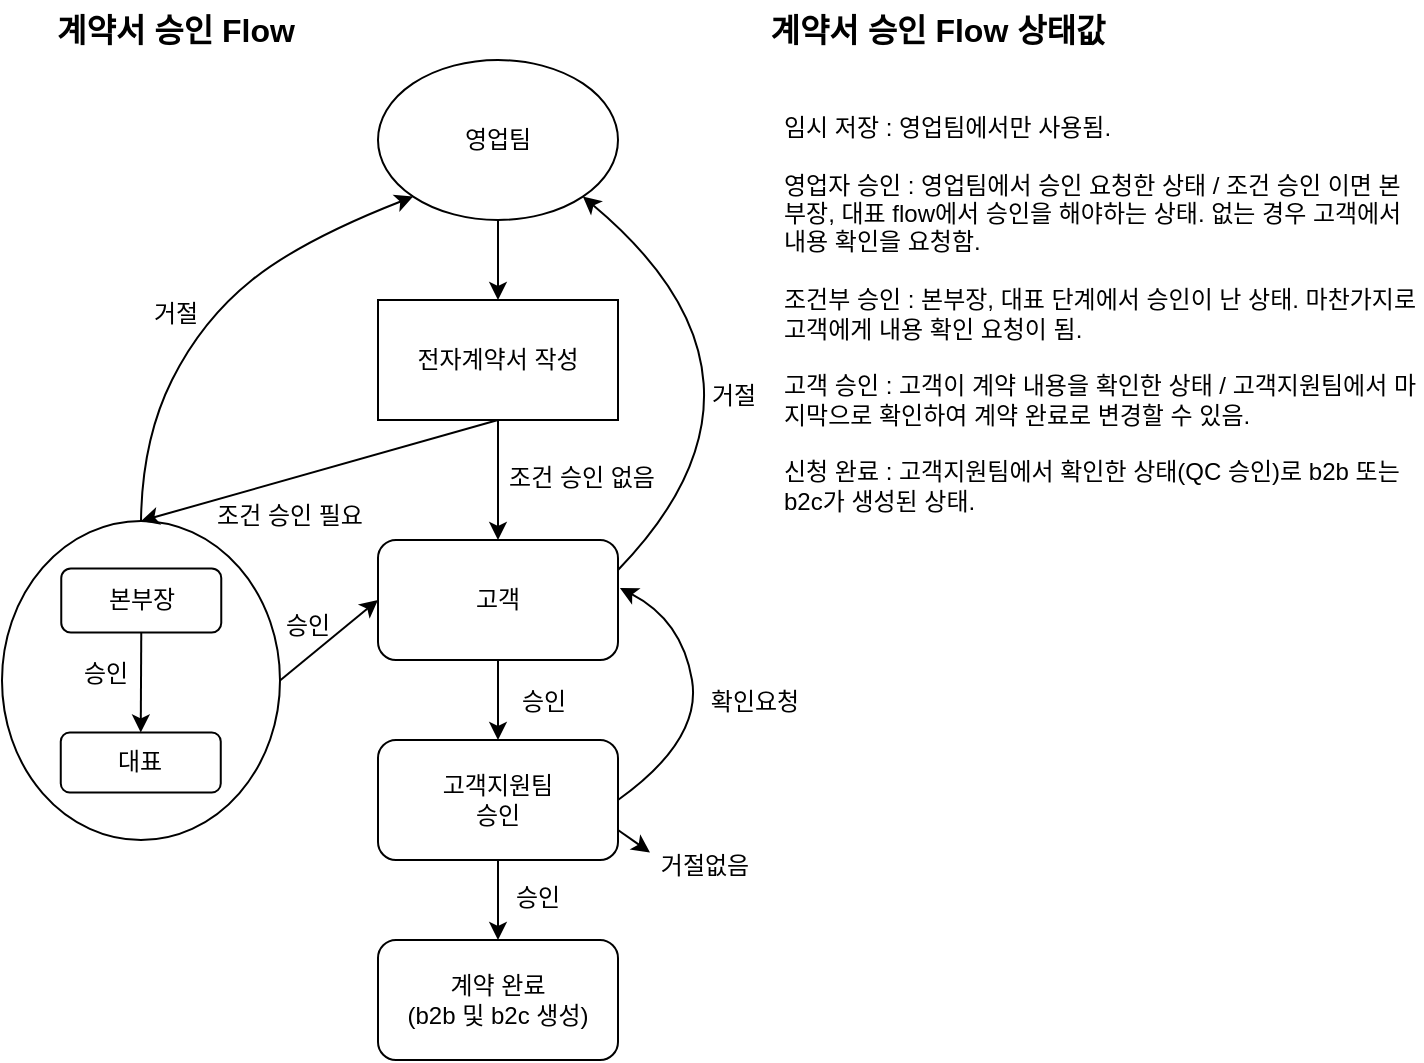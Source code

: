 <mxfile version="13.7.9" type="github">
  <diagram id="d6fL0c8MtKtCZylyciFx" name="Page-1">
    <mxGraphModel dx="946" dy="510" grid="1" gridSize="10" guides="1" tooltips="1" connect="1" arrows="1" fold="1" page="1" pageScale="1" pageWidth="827" pageHeight="1169" math="0" shadow="0">
      <root>
        <mxCell id="0" />
        <mxCell id="1" parent="0" />
        <mxCell id="4hsJ4999k-jfnIjJFVoq-14" value="" style="ellipse;whiteSpace=wrap;html=1;gradientColor=#ffffff;fillColor=none;verticalAlign=bottom;" vertex="1" parent="1">
          <mxGeometry x="90" y="290.5" width="139" height="159.5" as="geometry" />
        </mxCell>
        <mxCell id="NO5nKOySht2xLh2tTlxy-17" value="전자계약서 작성" style="rounded=0;whiteSpace=wrap;html=1;" parent="1" vertex="1">
          <mxGeometry x="278" y="180" width="120" height="60" as="geometry" />
        </mxCell>
        <mxCell id="NO5nKOySht2xLh2tTlxy-18" value="영업팀" style="ellipse;whiteSpace=wrap;html=1;" parent="1" vertex="1">
          <mxGeometry x="278" y="60" width="120" height="80" as="geometry" />
        </mxCell>
        <mxCell id="NO5nKOySht2xLh2tTlxy-19" value="" style="endArrow=classic;html=1;entryX=0.5;entryY=0;entryDx=0;entryDy=0;exitX=0.5;exitY=1;exitDx=0;exitDy=0;" parent="1" source="NO5nKOySht2xLh2tTlxy-18" target="NO5nKOySht2xLh2tTlxy-17" edge="1">
          <mxGeometry width="50" height="50" relative="1" as="geometry">
            <mxPoint x="314" y="240" as="sourcePoint" />
            <mxPoint x="364" y="190" as="targetPoint" />
          </mxGeometry>
        </mxCell>
        <mxCell id="NO5nKOySht2xLh2tTlxy-20" value="본부장" style="rounded=1;whiteSpace=wrap;html=1;" parent="1" vertex="1">
          <mxGeometry x="119.63" y="314.25" width="80" height="32" as="geometry" />
        </mxCell>
        <mxCell id="NO5nKOySht2xLh2tTlxy-21" value="고객" style="rounded=1;whiteSpace=wrap;html=1;" parent="1" vertex="1">
          <mxGeometry x="278" y="300" width="120" height="60" as="geometry" />
        </mxCell>
        <mxCell id="NO5nKOySht2xLh2tTlxy-22" value="" style="endArrow=classic;html=1;exitX=0.5;exitY=1;exitDx=0;exitDy=0;entryX=0.5;entryY=0;entryDx=0;entryDy=0;" parent="1" source="NO5nKOySht2xLh2tTlxy-17" target="4hsJ4999k-jfnIjJFVoq-14" edge="1">
          <mxGeometry width="50" height="50" relative="1" as="geometry">
            <mxPoint x="124" y="280" as="sourcePoint" />
            <mxPoint x="174" y="230" as="targetPoint" />
          </mxGeometry>
        </mxCell>
        <mxCell id="NO5nKOySht2xLh2tTlxy-23" value="" style="endArrow=classic;html=1;exitX=0.5;exitY=1;exitDx=0;exitDy=0;entryX=0.5;entryY=0;entryDx=0;entryDy=0;" parent="1" source="NO5nKOySht2xLh2tTlxy-17" target="NO5nKOySht2xLh2tTlxy-21" edge="1">
          <mxGeometry width="50" height="50" relative="1" as="geometry">
            <mxPoint x="348" y="250" as="sourcePoint" />
            <mxPoint x="228" y="300" as="targetPoint" />
          </mxGeometry>
        </mxCell>
        <mxCell id="NO5nKOySht2xLh2tTlxy-24" value="조건 승인 필요" style="text;html=1;strokeColor=none;fillColor=none;align=center;verticalAlign=middle;whiteSpace=wrap;rounded=0;" parent="1" vertex="1">
          <mxGeometry x="193.75" y="276" width="79.75" height="24" as="geometry" />
        </mxCell>
        <mxCell id="NO5nKOySht2xLh2tTlxy-25" value="" style="endArrow=classic;html=1;entryX=0;entryY=0.5;entryDx=0;entryDy=0;exitX=1;exitY=0.5;exitDx=0;exitDy=0;" parent="1" source="4hsJ4999k-jfnIjJFVoq-14" target="NO5nKOySht2xLh2tTlxy-21" edge="1">
          <mxGeometry width="50" height="50" relative="1" as="geometry">
            <mxPoint x="104" y="450" as="sourcePoint" />
            <mxPoint x="154" y="400" as="targetPoint" />
          </mxGeometry>
        </mxCell>
        <mxCell id="NO5nKOySht2xLh2tTlxy-26" value="고객지원팀&lt;br&gt;승인" style="rounded=1;whiteSpace=wrap;html=1;" parent="1" vertex="1">
          <mxGeometry x="278" y="400" width="120" height="60" as="geometry" />
        </mxCell>
        <mxCell id="NO5nKOySht2xLh2tTlxy-27" value="" style="endArrow=classic;html=1;exitX=0.5;exitY=1;exitDx=0;exitDy=0;entryX=0.5;entryY=0;entryDx=0;entryDy=0;" parent="1" source="NO5nKOySht2xLh2tTlxy-21" target="NO5nKOySht2xLh2tTlxy-26" edge="1">
          <mxGeometry width="50" height="50" relative="1" as="geometry">
            <mxPoint x="348" y="250" as="sourcePoint" />
            <mxPoint x="348" y="310" as="targetPoint" />
          </mxGeometry>
        </mxCell>
        <mxCell id="NO5nKOySht2xLh2tTlxy-28" value="계약 완료&lt;br&gt;(b2b 및 b2c 생성)" style="rounded=1;whiteSpace=wrap;html=1;" parent="1" vertex="1">
          <mxGeometry x="278" y="500" width="120" height="60" as="geometry" />
        </mxCell>
        <mxCell id="NO5nKOySht2xLh2tTlxy-29" value="" style="endArrow=classic;html=1;entryX=0.5;entryY=0;entryDx=0;entryDy=0;exitX=0.5;exitY=1;exitDx=0;exitDy=0;" parent="1" source="NO5nKOySht2xLh2tTlxy-26" target="NO5nKOySht2xLh2tTlxy-28" edge="1">
          <mxGeometry width="50" height="50" relative="1" as="geometry">
            <mxPoint x="54" y="480" as="sourcePoint" />
            <mxPoint x="104" y="430" as="targetPoint" />
          </mxGeometry>
        </mxCell>
        <mxCell id="NO5nKOySht2xLh2tTlxy-30" value="조건 승인 없음" style="text;html=1;strokeColor=none;fillColor=none;align=center;verticalAlign=middle;whiteSpace=wrap;rounded=0;" parent="1" vertex="1">
          <mxGeometry x="335" y="254" width="90" height="30" as="geometry" />
        </mxCell>
        <mxCell id="NO5nKOySht2xLh2tTlxy-31" value="승인&lt;span style=&quot;color: rgba(0 , 0 , 0 , 0) ; font-family: monospace ; font-size: 0px&quot;&gt;%3CmxGraphModel%3E%3Croot%3E%3CmxCell%20id%3D%220%22%2F%3E%3CmxCell%20id%3D%221%22%20parent%3D%220%22%2F%3E%3CmxCell%20id%3D%222%22%20value%3D%22%EC%A1%B0%EA%B1%B4%20%EC%8A%B9%EC%9D%B8%20%EC%97%86%EC%9D%8C%22%20style%3D%22text%3Bhtml%3D1%3BstrokeColor%3Dnone%3BfillColor%3Dnone%3Balign%3Dcenter%3BverticalAlign%3Dmiddle%3BwhiteSpace%3Dwrap%3Brounded%3D0%3B%22%20vertex%3D%221%22%20parent%3D%221%22%3E%3CmxGeometry%20x%3D%22411%22%20y%3D%22184%22%20width%3D%2290%22%20height%3D%2230%22%20as%3D%22geometry%22%2F%3E%3C%2FmxCell%3E%3C%2Froot%3E%3C%2FmxGraphModel%3E&lt;/span&gt;" style="text;html=1;strokeColor=none;fillColor=none;align=center;verticalAlign=middle;whiteSpace=wrap;rounded=0;" parent="1" vertex="1">
          <mxGeometry x="338" y="368" width="46" height="25" as="geometry" />
        </mxCell>
        <mxCell id="NO5nKOySht2xLh2tTlxy-32" value="승인&lt;span style=&quot;color: rgba(0 , 0 , 0 , 0) ; font-family: monospace ; font-size: 0px&quot;&gt;%3CmxGraphModel%3E%3Croot%3E%3CmxCell%20id%3D%220%22%2F%3E%3CmxCell%20id%3D%221%22%20parent%3D%220%22%2F%3E%3CmxCell%20id%3D%222%22%20value%3D%22%EC%A1%B0%EA%B1%B4%20%EC%8A%B9%EC%9D%B8%20%EC%97%86%EC%9D%8C%22%20style%3D%22text%3Bhtml%3D1%3BstrokeColor%3Dnone%3BfillColor%3Dnone%3Balign%3Dcenter%3BverticalAlign%3Dmiddle%3BwhiteSpace%3Dwrap%3Brounded%3D0%3B%22%20vertex%3D%221%22%20parent%3D%221%22%3E%3CmxGeometry%20x%3D%22411%22%20y%3D%22184%22%20width%3D%2290%22%20height%3D%2230%22%20as%3D%22geometry%22%2F%3E%3C%2FmxCell%3E%3C%2Froot%3E%3C%2FmxGraphModel%3E&lt;/span&gt;" style="text;html=1;strokeColor=none;fillColor=none;align=center;verticalAlign=middle;whiteSpace=wrap;rounded=0;" parent="1" vertex="1">
          <mxGeometry x="335" y="466" width="46" height="25" as="geometry" />
        </mxCell>
        <mxCell id="NO5nKOySht2xLh2tTlxy-33" value="승인&lt;span style=&quot;color: rgba(0 , 0 , 0 , 0) ; font-family: monospace ; font-size: 0px&quot;&gt;%3CmxGraphModel%3E%3Croot%3E%3CmxCell%20id%3D%220%22%2F%3E%3CmxCell%20id%3D%221%22%20parent%3D%220%22%2F%3E%3CmxCell%20id%3D%222%22%20value%3D%22%EC%A1%B0%EA%B1%B4%20%EC%8A%B9%EC%9D%B8%20%EC%97%86%EC%9D%8C%22%20style%3D%22text%3Bhtml%3D1%3BstrokeColor%3Dnone%3BfillColor%3Dnone%3Balign%3Dcenter%3BverticalAlign%3Dmiddle%3BwhiteSpace%3Dwrap%3Brounded%3D0%3B%22%20vertex%3D%221%22%20parent%3D%221%22%3E%3CmxGeometry%20x%3D%22411%22%20y%3D%22184%22%20width%3D%2290%22%20height%3D%2230%22%20as%3D%22geometry%22%2F%3E%3C%2FmxCell%3E%3C%2Froot%3E%3C%2FmxGraphModel%3E&lt;/span&gt;" style="text;html=1;strokeColor=none;fillColor=none;align=center;verticalAlign=middle;whiteSpace=wrap;rounded=0;" parent="1" vertex="1">
          <mxGeometry x="220" y="330" width="46" height="25" as="geometry" />
        </mxCell>
        <mxCell id="NO5nKOySht2xLh2tTlxy-42" value="계약서 승인 Flow" style="text;html=1;strokeColor=none;fillColor=none;align=center;verticalAlign=middle;whiteSpace=wrap;rounded=0;fontSize=16;fontStyle=1" parent="1" vertex="1">
          <mxGeometry x="114" y="30" width="126" height="30" as="geometry" />
        </mxCell>
        <mxCell id="-0JATE_-9LdmZnSpI3UC-1" value="" style="curved=1;endArrow=classic;html=1;exitX=1;exitY=0.5;exitDx=0;exitDy=0;entryX=1.008;entryY=0.4;entryDx=0;entryDy=0;entryPerimeter=0;" parent="1" source="NO5nKOySht2xLh2tTlxy-26" target="NO5nKOySht2xLh2tTlxy-21" edge="1">
          <mxGeometry width="50" height="50" relative="1" as="geometry">
            <mxPoint x="430" y="460" as="sourcePoint" />
            <mxPoint x="480" y="410" as="targetPoint" />
            <Array as="points">
              <mxPoint x="440" y="400" />
              <mxPoint x="430" y="340" />
            </Array>
          </mxGeometry>
        </mxCell>
        <mxCell id="-0JATE_-9LdmZnSpI3UC-2" value="확인요청" style="text;html=1;strokeColor=none;fillColor=none;align=center;verticalAlign=middle;whiteSpace=wrap;rounded=0;" parent="1" vertex="1">
          <mxGeometry x="439" y="368" width="55" height="25" as="geometry" />
        </mxCell>
        <mxCell id="4hsJ4999k-jfnIjJFVoq-1" value="거절없음" style="text;html=1;strokeColor=none;fillColor=none;align=center;verticalAlign=middle;whiteSpace=wrap;rounded=0;" vertex="1" parent="1">
          <mxGeometry x="414" y="450" width="55" height="25" as="geometry" />
        </mxCell>
        <mxCell id="4hsJ4999k-jfnIjJFVoq-3" value="" style="endArrow=classic;html=1;exitX=1;exitY=0.75;exitDx=0;exitDy=0;entryX=0;entryY=0.25;entryDx=0;entryDy=0;" edge="1" parent="1" source="NO5nKOySht2xLh2tTlxy-26" target="4hsJ4999k-jfnIjJFVoq-1">
          <mxGeometry width="50" height="50" relative="1" as="geometry">
            <mxPoint x="348" y="250" as="sourcePoint" />
            <mxPoint x="184" y="310" as="targetPoint" />
          </mxGeometry>
        </mxCell>
        <mxCell id="4hsJ4999k-jfnIjJFVoq-4" value="" style="curved=1;endArrow=classic;html=1;exitX=0.5;exitY=0;exitDx=0;exitDy=0;entryX=0;entryY=1;entryDx=0;entryDy=0;" edge="1" parent="1" source="4hsJ4999k-jfnIjJFVoq-14" target="NO5nKOySht2xLh2tTlxy-18">
          <mxGeometry width="50" height="50" relative="1" as="geometry">
            <mxPoint x="408" y="440" as="sourcePoint" />
            <mxPoint x="408.96" y="334" as="targetPoint" />
            <Array as="points">
              <mxPoint x="160" y="250" />
              <mxPoint x="190" y="190" />
              <mxPoint x="240" y="150" />
            </Array>
          </mxGeometry>
        </mxCell>
        <mxCell id="4hsJ4999k-jfnIjJFVoq-5" value="거절" style="text;html=1;strokeColor=none;fillColor=none;align=center;verticalAlign=middle;whiteSpace=wrap;rounded=0;" vertex="1" parent="1">
          <mxGeometry x="160.25" y="174.5" width="33.5" height="25" as="geometry" />
        </mxCell>
        <mxCell id="4hsJ4999k-jfnIjJFVoq-6" value="" style="curved=1;endArrow=classic;html=1;exitX=1;exitY=0.25;exitDx=0;exitDy=0;entryX=1;entryY=1;entryDx=0;entryDy=0;" edge="1" parent="1" source="NO5nKOySht2xLh2tTlxy-21" target="NO5nKOySht2xLh2tTlxy-18">
          <mxGeometry width="50" height="50" relative="1" as="geometry">
            <mxPoint x="154" y="310" as="sourcePoint" />
            <mxPoint x="288" y="110" as="targetPoint" />
            <Array as="points">
              <mxPoint x="490" y="220" />
            </Array>
          </mxGeometry>
        </mxCell>
        <mxCell id="4hsJ4999k-jfnIjJFVoq-7" value="거절" style="text;html=1;strokeColor=none;fillColor=none;align=center;verticalAlign=middle;whiteSpace=wrap;rounded=0;" vertex="1" parent="1">
          <mxGeometry x="439" y="215" width="33.5" height="25" as="geometry" />
        </mxCell>
        <mxCell id="4hsJ4999k-jfnIjJFVoq-11" value="계약서 승인 Flow 상태값" style="text;html=1;strokeColor=none;fillColor=none;align=center;verticalAlign=middle;whiteSpace=wrap;rounded=0;fontSize=16;fontStyle=1" vertex="1" parent="1">
          <mxGeometry x="450" y="30" width="216" height="30" as="geometry" />
        </mxCell>
        <mxCell id="4hsJ4999k-jfnIjJFVoq-13" value="&lt;p style=&quot;line-height: 100%&quot;&gt;&lt;/p&gt;&lt;div style=&quot;text-align: left&quot;&gt;&lt;br&gt;임시 저장 : 영업팀에서만 사용됨.&lt;/div&gt;&lt;div style=&quot;text-align: left&quot;&gt;&lt;br&gt;&lt;/div&gt;&lt;div style=&quot;text-align: left&quot;&gt;영업자 승인 : 영업팀에서 승인 요청한 상태 / 조건 승인 이면 본부장, 대표 flow에서 승인을 해야하는 상태. 없는 경우 고객에서 내용 확인을 요청함.&lt;/div&gt;&lt;div style=&quot;text-align: left&quot;&gt;&lt;br&gt;&lt;/div&gt;&lt;div style=&quot;text-align: left&quot;&gt;조건부 승인 : 본부장, 대표 단계에서 승인이 난 상태. 마찬가지로 고객에게 내용 확인 요청이 됨.&lt;br&gt;&lt;br&gt;&lt;/div&gt;&lt;div style=&quot;text-align: left&quot;&gt;고객 승인 : 고객이 계약 내용을 확인한 상태 / 고객지원팀에서 마지막으로 확인하여 계약 완료로 변경할 수 있음.&lt;/div&gt;&lt;div style=&quot;text-align: left&quot;&gt;&lt;br&gt;&lt;/div&gt;&lt;div style=&quot;text-align: left&quot;&gt;신청 완료 : 고객지원팀에서 확인한 상태(QC 승인)로 b2b 또는 b2c가 생성된 상태.&lt;/div&gt;&lt;div style=&quot;text-align: left&quot;&gt;&lt;br&gt;&lt;/div&gt;&lt;p&gt;&lt;/p&gt;" style="text;html=1;strokeColor=none;fillColor=none;align=center;verticalAlign=middle;whiteSpace=wrap;rounded=0;" vertex="1" parent="1">
          <mxGeometry x="480" y="74" width="320" height="226" as="geometry" />
        </mxCell>
        <mxCell id="4hsJ4999k-jfnIjJFVoq-15" value="대표" style="rounded=1;whiteSpace=wrap;html=1;" vertex="1" parent="1">
          <mxGeometry x="119.38" y="396.25" width="80" height="30" as="geometry" />
        </mxCell>
        <mxCell id="4hsJ4999k-jfnIjJFVoq-16" value="" style="endArrow=classic;html=1;entryX=0.5;entryY=0;entryDx=0;entryDy=0;exitX=0.5;exitY=1;exitDx=0;exitDy=0;" edge="1" parent="1" source="NO5nKOySht2xLh2tTlxy-20" target="4hsJ4999k-jfnIjJFVoq-15">
          <mxGeometry width="50" height="50" relative="1" as="geometry">
            <mxPoint x="153.63" y="398.75" as="sourcePoint" />
            <mxPoint x="211.63" y="258.75" as="targetPoint" />
          </mxGeometry>
        </mxCell>
        <mxCell id="4hsJ4999k-jfnIjJFVoq-17" value="승인&lt;span style=&quot;color: rgba(0 , 0 , 0 , 0) ; font-family: monospace ; font-size: 0px&quot;&gt;%3CmxGraphModel%3E%3Croot%3E%3CmxCell%20id%3D%220%22%2F%3E%3CmxCell%20id%3D%221%22%20parent%3D%220%22%2F%3E%3CmxCell%20id%3D%222%22%20value%3D%22%EC%A1%B0%EA%B1%B4%20%EC%8A%B9%EC%9D%B8%20%EC%97%86%EC%9D%8C%22%20style%3D%22text%3Bhtml%3D1%3BstrokeColor%3Dnone%3BfillColor%3Dnone%3Balign%3Dcenter%3BverticalAlign%3Dmiddle%3BwhiteSpace%3Dwrap%3Brounded%3D0%3B%22%20vertex%3D%221%22%20parent%3D%221%22%3E%3CmxGeometry%20x%3D%22411%22%20y%3D%22184%22%20width%3D%2290%22%20height%3D%2230%22%20as%3D%22geometry%22%2F%3E%3C%2FmxCell%3E%3C%2Froot%3E%3C%2FmxGraphModel%3E&lt;/span&gt;" style="text;html=1;strokeColor=none;fillColor=none;align=center;verticalAlign=middle;whiteSpace=wrap;rounded=0;" vertex="1" parent="1">
          <mxGeometry x="119.38" y="354.25" width="46" height="25" as="geometry" />
        </mxCell>
      </root>
    </mxGraphModel>
  </diagram>
</mxfile>
